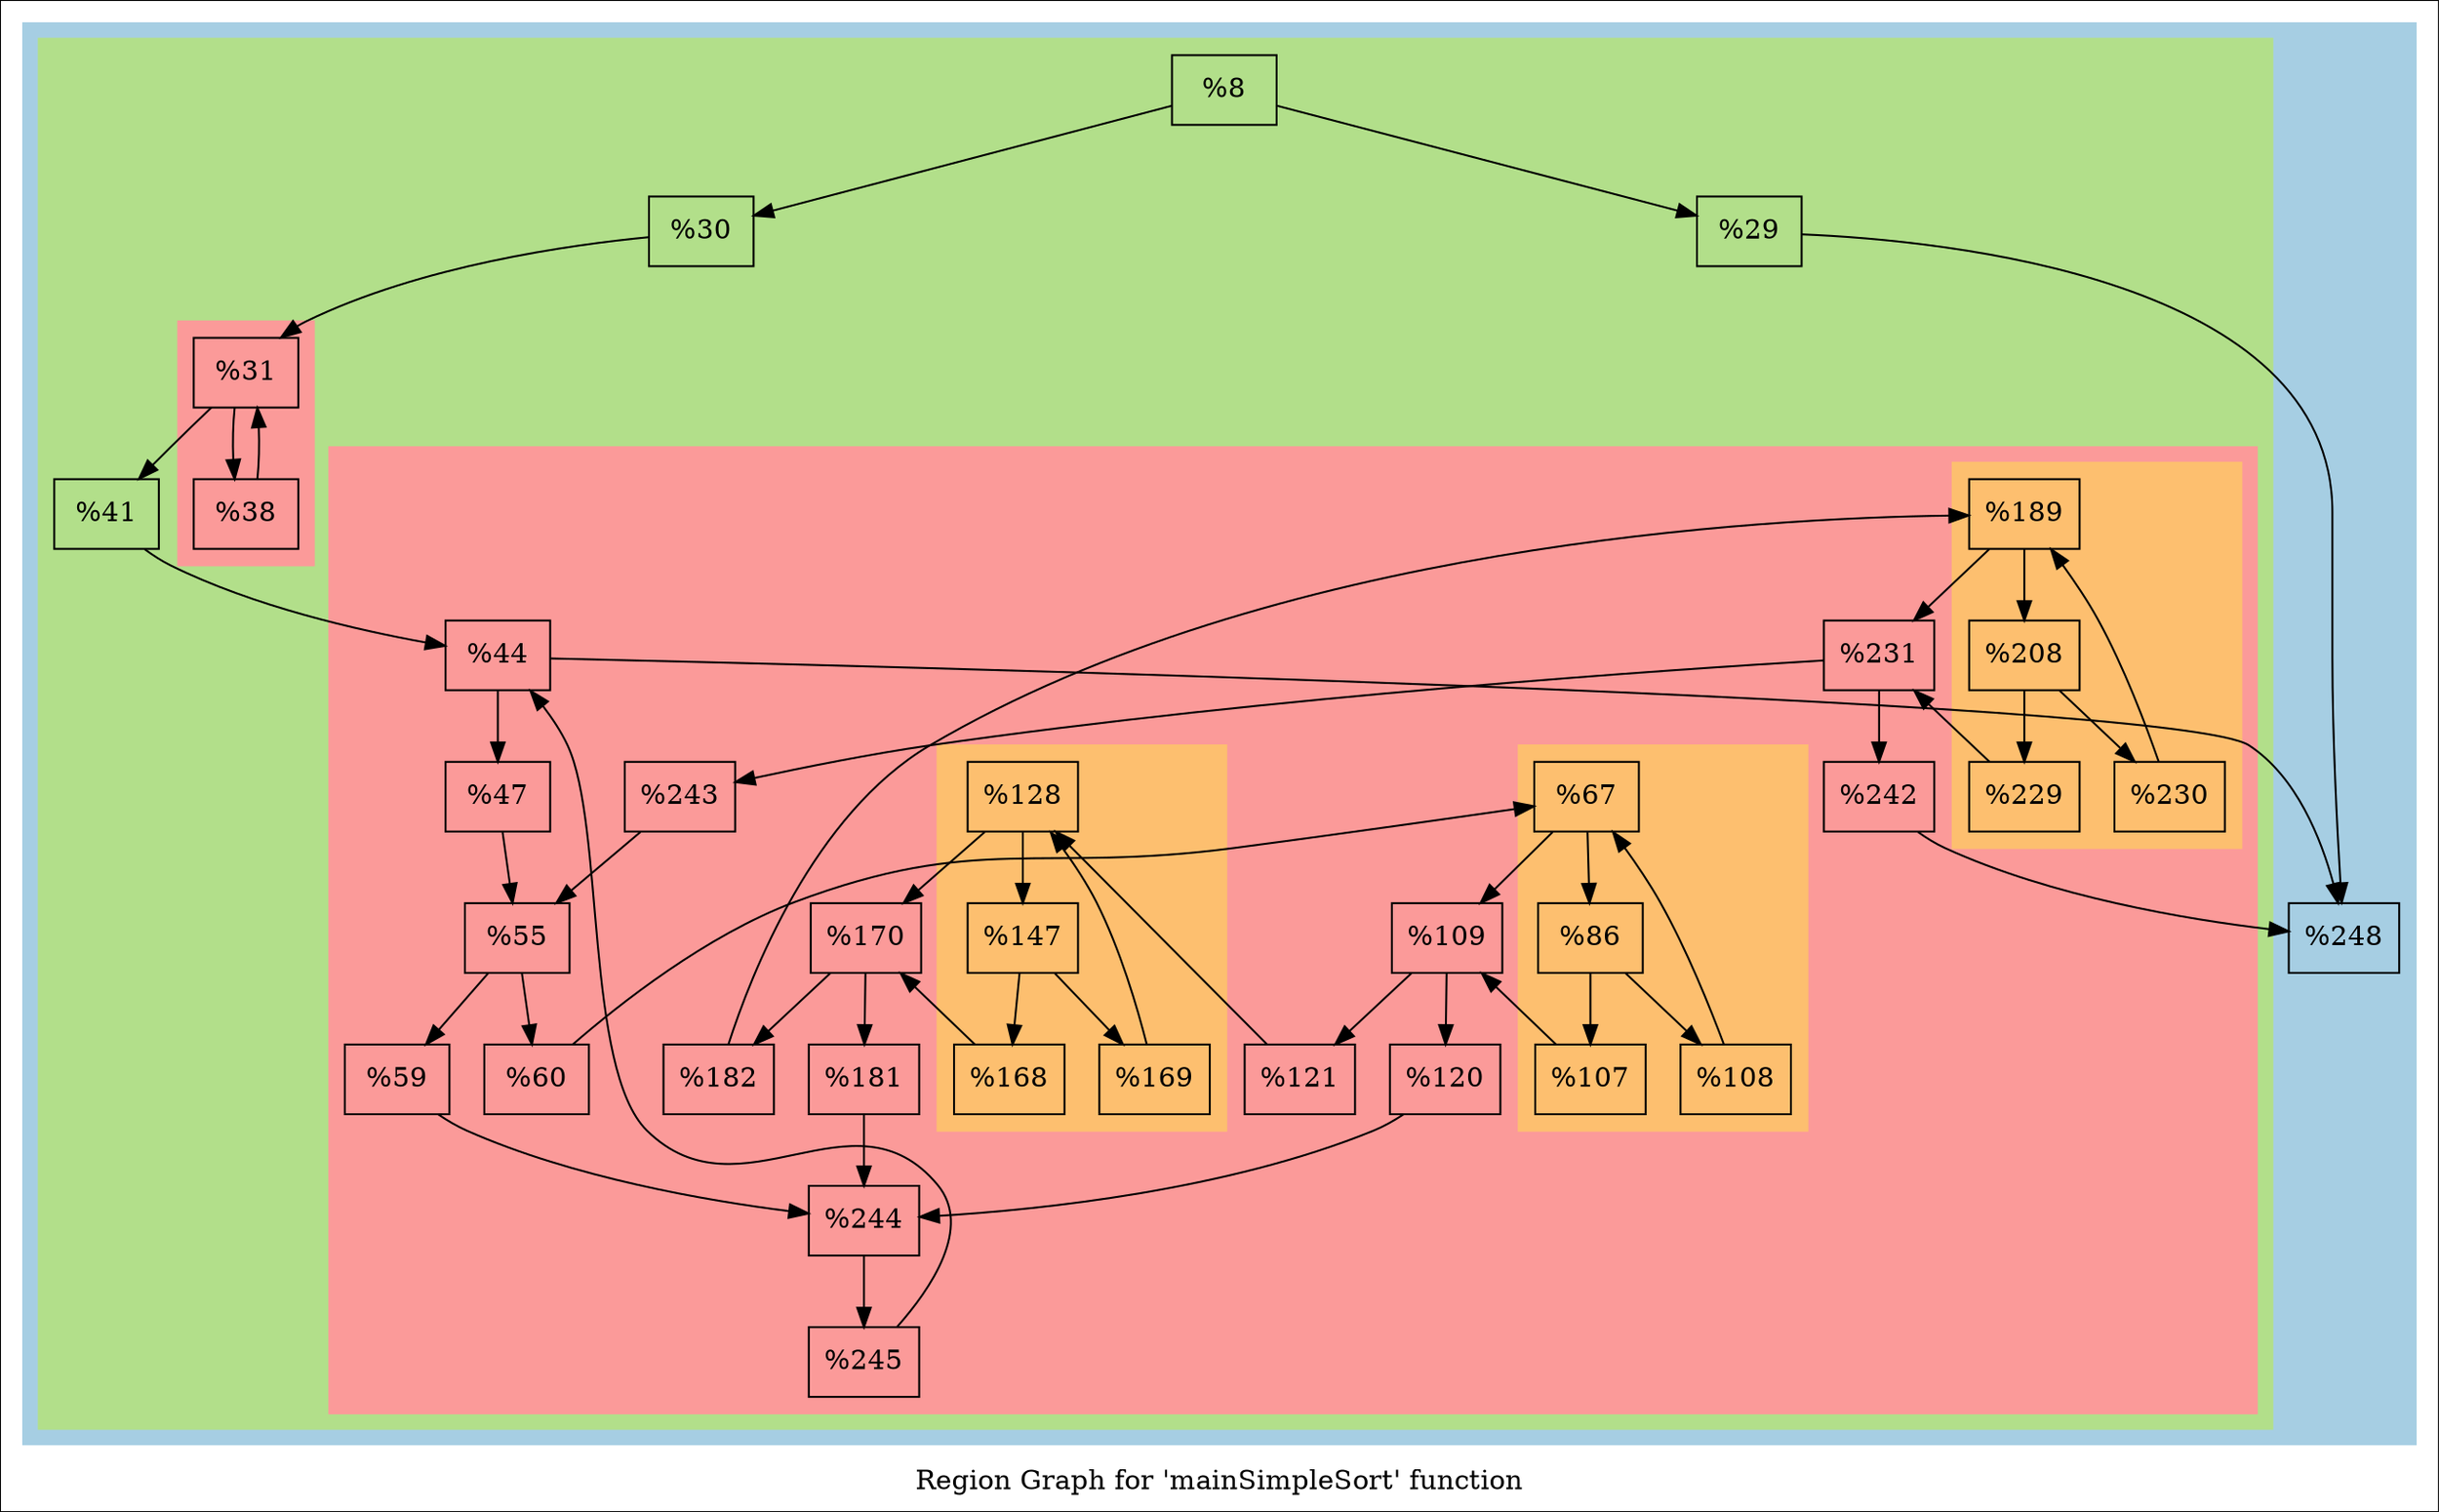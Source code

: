 digraph "Region Graph for 'mainSimpleSort' function" {
	label="Region Graph for 'mainSimpleSort' function";

	Node0x137edf0 [shape=record,label="{%8}"];
	Node0x137edf0 -> Node0x13bf4f0;
	Node0x137edf0 -> Node0x1388270;
	Node0x13bf4f0 [shape=record,label="{%29}"];
	Node0x13bf4f0 -> Node0x13870c0;
	Node0x13870c0 [shape=record,label="{%248}"];
	Node0x1388270 [shape=record,label="{%30}"];
	Node0x1388270 -> Node0x137e380;
	Node0x137e380 [shape=record,label="{%31}"];
	Node0x137e380 -> Node0x1340f00;
	Node0x137e380 -> Node0x1435380;
	Node0x1340f00 [shape=record,label="{%38}"];
	Node0x1340f00 -> Node0x137e380[constraint=false];
	Node0x1435380 [shape=record,label="{%41}"];
	Node0x1435380 -> Node0x137e450;
	Node0x137e450 [shape=record,label="{%44}"];
	Node0x137e450 -> Node0x13e02b0;
	Node0x137e450 -> Node0x13870c0;
	Node0x13e02b0 [shape=record,label="{%47}"];
	Node0x13e02b0 -> Node0x13b1ec0;
	Node0x13b1ec0 [shape=record,label="{%55}"];
	Node0x13b1ec0 -> Node0x144ff70;
	Node0x13b1ec0 -> Node0x1422e80;
	Node0x144ff70 [shape=record,label="{%59}"];
	Node0x144ff70 -> Node0x1156cb0;
	Node0x1156cb0 [shape=record,label="{%244}"];
	Node0x1156cb0 -> Node0x12704d0;
	Node0x12704d0 [shape=record,label="{%245}"];
	Node0x12704d0 -> Node0x137e450[constraint=false];
	Node0x1422e80 [shape=record,label="{%60}"];
	Node0x1422e80 -> Node0x1453ff0;
	Node0x1453ff0 [shape=record,label="{%67}"];
	Node0x1453ff0 -> Node0x1359230;
	Node0x1453ff0 -> Node0x13a2c20;
	Node0x1359230 [shape=record,label="{%86}"];
	Node0x1359230 -> Node0x137bc80;
	Node0x1359230 -> Node0x11d60a0;
	Node0x137bc80 [shape=record,label="{%107}"];
	Node0x137bc80 -> Node0x13a2c20;
	Node0x13a2c20 [shape=record,label="{%109}"];
	Node0x13a2c20 -> Node0x139ce60;
	Node0x13a2c20 -> Node0x139cb00;
	Node0x139ce60 [shape=record,label="{%120}"];
	Node0x139ce60 -> Node0x1156cb0;
	Node0x139cb00 [shape=record,label="{%121}"];
	Node0x139cb00 -> Node0x1429940;
	Node0x1429940 [shape=record,label="{%128}"];
	Node0x1429940 -> Node0x13373a0;
	Node0x1429940 -> Node0x13b86d0;
	Node0x13373a0 [shape=record,label="{%147}"];
	Node0x13373a0 -> Node0x112e8b0;
	Node0x13373a0 -> Node0x1449af0;
	Node0x112e8b0 [shape=record,label="{%168}"];
	Node0x112e8b0 -> Node0x13b86d0;
	Node0x13b86d0 [shape=record,label="{%170}"];
	Node0x13b86d0 -> Node0x1447720;
	Node0x13b86d0 -> Node0x136cca0;
	Node0x1447720 [shape=record,label="{%181}"];
	Node0x1447720 -> Node0x1156cb0;
	Node0x136cca0 [shape=record,label="{%182}"];
	Node0x136cca0 -> Node0x137fda0;
	Node0x137fda0 [shape=record,label="{%189}"];
	Node0x137fda0 -> Node0x1104610;
	Node0x137fda0 -> Node0x13db570;
	Node0x1104610 [shape=record,label="{%208}"];
	Node0x1104610 -> Node0x143eb10;
	Node0x1104610 -> Node0x137ae20;
	Node0x143eb10 [shape=record,label="{%229}"];
	Node0x143eb10 -> Node0x13db570;
	Node0x13db570 [shape=record,label="{%231}"];
	Node0x13db570 -> Node0x133d970;
	Node0x13db570 -> Node0x1428b40;
	Node0x133d970 [shape=record,label="{%242}"];
	Node0x133d970 -> Node0x13870c0;
	Node0x1428b40 [shape=record,label="{%243}"];
	Node0x1428b40 -> Node0x13b1ec0;
	Node0x137ae20 [shape=record,label="{%230}"];
	Node0x137ae20 -> Node0x137fda0[constraint=false];
	Node0x1449af0 [shape=record,label="{%169}"];
	Node0x1449af0 -> Node0x1429940[constraint=false];
	Node0x11d60a0 [shape=record,label="{%108}"];
	Node0x11d60a0 -> Node0x1453ff0[constraint=false];
	colorscheme = "paired12"
        subgraph cluster_0x10ad2b0 {
          label = "";
          style = filled;
          color = 1
          subgraph cluster_0x145a7d0 {
            label = "";
            style = filled;
            color = 3
            subgraph cluster_0x145b920 {
              label = "";
              style = filled;
              color = 5
              Node0x137e380;
              Node0x1340f00;
            }
            subgraph cluster_0x145b8a0 {
              label = "";
              style = filled;
              color = 5
              subgraph cluster_0x145a750 {
                label = "";
                style = filled;
                color = 7
                Node0x1453ff0;
                Node0x1359230;
                Node0x137bc80;
                Node0x11d60a0;
              }
              subgraph cluster_0x1481100 {
                label = "";
                style = filled;
                color = 7
                Node0x1429940;
                Node0x13373a0;
                Node0x112e8b0;
                Node0x1449af0;
              }
              subgraph cluster_0x14565d0 {
                label = "";
                style = filled;
                color = 7
                Node0x137fda0;
                Node0x1104610;
                Node0x143eb10;
                Node0x137ae20;
              }
              Node0x137e450;
              Node0x13e02b0;
              Node0x13b1ec0;
              Node0x144ff70;
              Node0x1156cb0;
              Node0x12704d0;
              Node0x1422e80;
              Node0x13a2c20;
              Node0x139ce60;
              Node0x139cb00;
              Node0x13b86d0;
              Node0x1447720;
              Node0x136cca0;
              Node0x13db570;
              Node0x133d970;
              Node0x1428b40;
            }
            Node0x137edf0;
            Node0x13bf4f0;
            Node0x1388270;
            Node0x1435380;
          }
          Node0x13870c0;
        }
}
